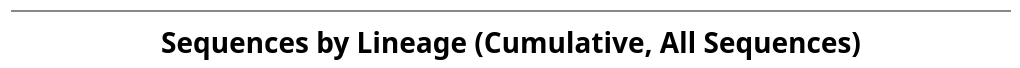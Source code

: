 {
  "$schema": "https://vega.github.io/schema/vega/v5.json",
  "description": "A basic stacked bar chart example.",
  "width": 500,
  "padding": 5,
  "autosize": "pad",

  "signals": [
    { "name": "rangeStep", "value": 20 },
    { "name": "innerPadding", "value": 0.2 },
    { "name": "outerPadding", "value": 0.1 },
    { "name": "stackOffset", "value": "normalize" },
    { "name": "xLabelFormat", "value": "%" },
    {
      "name": "xLabel",
      "value": "Sequences by Lineage (Cumulative, All Sequences)"
    },
    {
      "name": "hoverLocation",
      "value": null,
      "on": [
        {
          "events": "@yAxisLabels:mouseover!",
          "update": "{location: datum.value}"
        },
        {
          "events": "@yAxisLabels:mouseout!",
          "update": "null"
        }
      ]
    },
    {
      "name": "hoverGroup",
      "value": null,
      "on": [
        {
          "events": "rect:mouseover!",
          "update": "{group: datum.group}"
        },
        {
          "events": "rect:mouseout!",
          "update": "null"
        }
      ]
    },
    { "name": "height", "update": "yExtent[1]" },
    {
      "name": "clearGroup",
      "value": true,
      "comment": "If clicking on anything but a location bar, then clear the selection (by clearing the 'selection' data object)",
      "on": [
        {
          "events": "@yAxisLabels:click",
          "update": "false",
          "force": true
        },
        {
          "events": "mouseup[!event.item]",
          "update": "true",
          "force": true
        }
      ]
    },
    {
      "name": "clearLocation",
      "value": true,
      "comment": "If clicking on anything but a location bar, then clear the selection (by clearing the 'selection' data object)",
      "on": [
        {
          "events": "@locationbars:click",
          "update": "false",
          "force": true
        },
        {
          "events": "mouseup[!event.item]",
          "update": "true",
          "force": true
        }
      ]
    },
    {
      "name": "shiftGroup",
      "value": false,
      "comment": "Track whether or not the shift key is pressed. Used to select multiple locations by holding down shift before clicking",
      "on": [
        {
          "events": "@locationbars:click",
          "update": "event.shiftKey",
          "force": true
        }
      ]
    },
    {
      "name": "shiftLocation",
      "value": false,
      "comment": "Track whether or not the shift key is pressed. Used to select multiple locations by holding down shift before clicking",
      "on": [
        {
          "events": "@yAxisLabels:click",
          "update": "event.shiftKey",
          "force": true
        }
      ]
    },
    {
      "name": "clickedGroups",
      "value": null,
      "comment": "Track clicks on the location bars, for selection purposes",
      "on": [
        {
          "events": "@locationbars:click",
          "update": "{group: datum.group}",
          "force": true
        }
      ]
    },
    {
      "name": "clickedLocations",
      "value": null,
      "on": [
        {
          "events": "@yAxisLabels:click",
          "update": "{location: datum.value}",
          "force": true
        }
      ]
    }
  ],

  "data": [
    {
      "name": "selectedGroups",
      "values": [{ "group": "B.1" }, { "group": "B.1.3" }],
      "on": [
        { "trigger": "clearGroup", "remove": true },
        { "trigger": "!shiftGroup", "remove": true },
        {
          "trigger": "!shiftGroup && clickedGroups",
          "insert": "clickedGroups"
        },
        { "trigger": "shiftGroup && clickedGroups", "toggle": "clickedGroups" }
      ]
    },
    {
      "name": "selectedLocations",
      "comment": "A list of groups that are selected",
      "on": [
        { "trigger": "clearLocation", "remove": true },
        { "trigger": "!shiftLocation", "remove": true },
        {
          "trigger": "!shiftLocation && clickedLocations",
          "insert": "clickedLocations"
        },
        {
          "trigger": "shiftLocation && clickedLocations",
          "toggle": "clickedLocations"
        }
      ]
    },
    {
      "name": "location_by_group",
      "format": {
        "parse": {
          "location": "string",
          "group": "string",
          "counts": "number",
          "location_counts": "number",
          "date": "date:'%Q'"
        }
      },
      "transform": [
        {
          "type": "aggregate",
          "groupby": ["location", "group", "group_name"],
          "fields": ["counts", "color", "location_counts"],
          "ops": ["sum", "max", "max"],
          "as": ["counts", "color", "location_counts"]
        },
        {
          "type": "stack",
          "groupby": ["location"],
          "sort": { "field": "group" },
          "field": "counts",
          "offset": { "signal": "stackOffset" }
        },
        {
          "type": "formula",
          "expr": "datum.counts / datum.location_counts",
          "as": "percent"
        }
      ]
    },
    {
      "name": "location_bars",
      "source": "location_by_group",
      "transform": [
        {
          "type": "aggregate",
          "groupby": ["location"]
        },
        {
          "type": "formula",
          "as": "span",
          "expr": "rangeStep * bandspace(1, innerPadding, outerPadding)"
        },
        {
          "type": "stack",
          "field": "span"
        },
        {
          "type": "extent",
          "field": "y1",
          "signal": "yExtent"
        }
      ]
    }
  ],

  "scales": [
    {
      "name": "yscale",
      "type": "band",
      "round": true,
      "range": { "step": { "signal": "rangeStep" } },
      "domain": { "data": "location_bars", "field": "location" },
      "paddingInner": { "signal": "innerPadding" },
      "paddingOuter": { "signal": "outerPadding" }
    },
    {
      "name": "xscale",
      "type": "linear",
      "range": "width",
      "nice": true,
      "zero": true,
      "domain": { "data": "location_by_group", "field": "y1" }
    }
  ],

  "axes": [
    {
      "orient": "bottom",
      "scale": "xscale",
      "zindex": 1,
      "format": { "signal": "xLabelFormat" },
      "labels": false,

      "title": { "signal": "xLabel" },
      "titleFontSize": 14,
      "titlePadding": 10
    },
    {
      "orient": "left",
      "scale": "yscale",
      "domain": false,
      "zindex": 1,
      "labelFontSize": 14,
      "labelLimit": 200,
      "labelPadding": 4,

      "encode": {
        "labels": {
          "name": "yAxisLabels",
          "interactive": true,
          "update": {
            "opacity": { "value": 1.0 },
            "fill": [
              {
                "test": "!length(data('selectedLocations')) || indata('selectedLocations', 'location', datum.value)",
                "value": "#000"
              },
              { "value": "#ccc" }
            ]
          },
          "hover": {
            "opacity": { "value": 0.6 }
          }
        }
      }
    }
  ],

  "marks": [
    {
      "name": "layer0",
      "type": "group",
      "encode": {
        "update": {
          "width": { "signal": "width" },
          "height": { "signal": "height" }
        }
      },
      "marks": [
        {
          "name": "locationbars",
          "type": "rect",
          "from": { "data": "location_by_group" },
          "encode": {
            "enter": {
              "strokeWidth": { "value": 2 },
              "fill": { "field": "color" }
            },
            "update": {
              "tooltip": {
                "signal": "{title: datum.group_name, 'Location': datum.location, 'Sequences': datum.counts, 'Total location sequences': datum.location_counts, '% in location': format(datum.percent, '.1%')}"
              },
              "y": { "scale": "yscale", "field": "location" },
              "height": { "scale": "yscale", "band": 1 },
              "x": { "scale": "xscale", "field": "y1" },
              "x2": { "scale": "xscale", "field": "y0" },
              "fillOpacity": [
                {
                  "test": "hoverGroup && hoverGroup.group == datum.group",
                  "value": 0.7
                },
                {
                  "test": "(!length(data('selectedLocations')) || indata('selectedLocations', 'location', datum.location)) && (datum.counts > 0)",
                  "value": 1.0
                },
                {
                  "value": 0.3
                }
              ],
              "stroke": [
                {
                  "test": "hoverGroup && hoverGroup.group == datum.group",
                  "value": "#333"
                },
                {
                  "test": "indata('selectedGroups', 'group', datum.group)",
                  "value": "#000"
                },
                { "value": "transparent" }
              ],
              "strokeDash": [
                {
                  "test": "hoverGroup && hoverGroup.group == datum.group",
                  "value": [4, 4]
                },
                { "value": [0, 0] }
              ],
              "zindex": [
                {
                  "test": "hoverGroup && hoverGroup.group == datum.group",
                  "value": 4
                },
                {
                  "test": "indata('selectedGroups', 'group', datum.group)",
                  "value": 3
                },
                { "value": 1 }
              ]
            }
          }
        },
        {
          "name": "locationbaroutline",
          "type": "rect",
          "from": { "data": "location_bars" },
          "encode": {
            "enter": {
              "fill": { "value": "white" },
              "fillOpacity": { "value": 0.3 }
            },
            "update": {
              "y": { "scale": "yscale", "field": "location" },
              "height": { "scale": "yscale", "band": 1 },
              "x": { "scale": "xscale", "value": 0 },
              "x2": [
                {
                  "test": "hoverLocation && hoverLocation.location === datum.location",
                  "scale": "xscale",
                  "value": 1
                },
                {
                  "scale": "xscale",
                  "value": 0
                }
              ],
              "zindex": [
                {
                  "test": "hoverLocation && hoverLocation.location === datum.location",
                  "value": 3
                },
                { "value": 0 }
              ]
            }
          }
        }
      ]
    }
  ]
}
